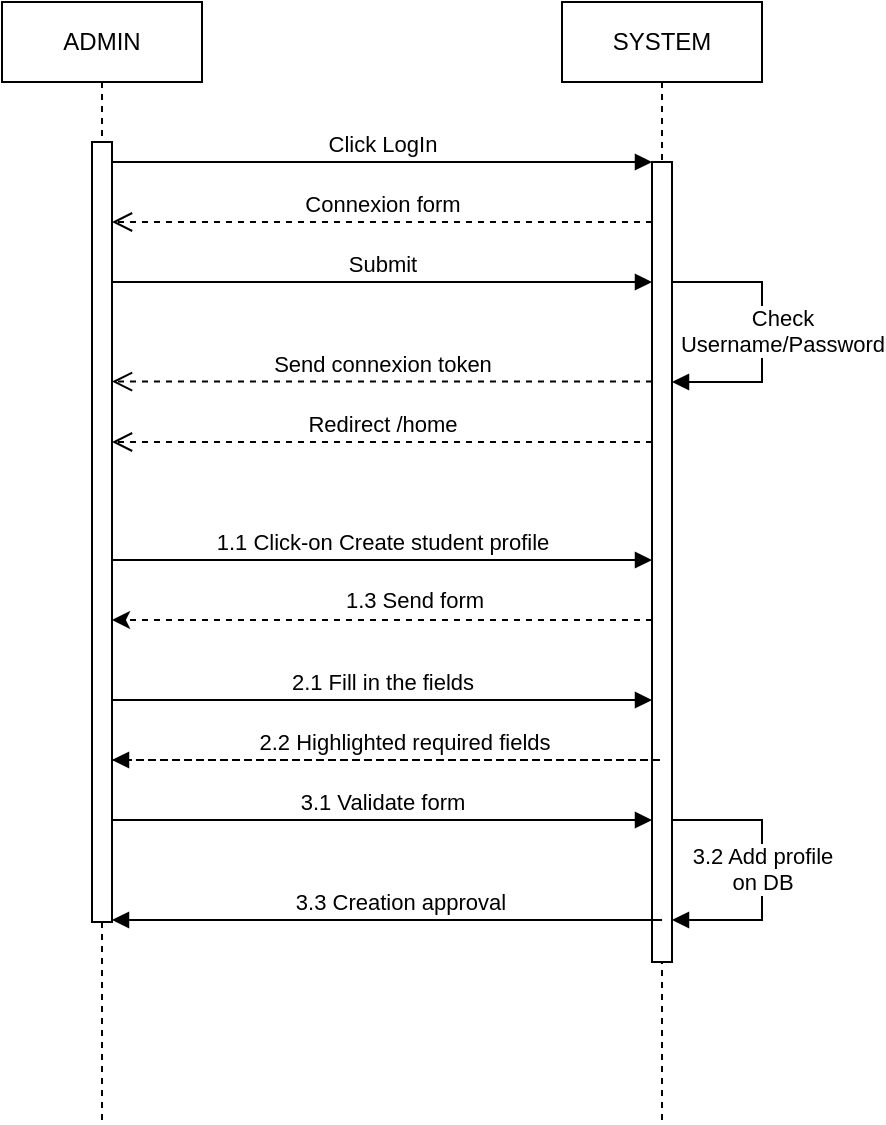<mxfile version="24.8.3">
  <diagram name="Page-1" id="2YBvvXClWsGukQMizWep">
    <mxGraphModel dx="797" dy="423" grid="1" gridSize="10" guides="1" tooltips="1" connect="1" arrows="1" fold="1" page="1" pageScale="1" pageWidth="850" pageHeight="1100" math="0" shadow="0">
      <root>
        <mxCell id="0" />
        <mxCell id="1" parent="0" />
        <mxCell id="aM9ryv3xv72pqoxQDRHE-1" value="ADMIN" style="shape=umlLifeline;perimeter=lifelinePerimeter;whiteSpace=wrap;html=1;container=0;dropTarget=0;collapsible=0;recursiveResize=0;outlineConnect=0;portConstraint=eastwest;newEdgeStyle={&quot;edgeStyle&quot;:&quot;elbowEdgeStyle&quot;,&quot;elbow&quot;:&quot;vertical&quot;,&quot;curved&quot;:0,&quot;rounded&quot;:0};" parent="1" vertex="1">
          <mxGeometry x="40" y="40" width="100" height="560" as="geometry" />
        </mxCell>
        <mxCell id="aM9ryv3xv72pqoxQDRHE-2" value="" style="html=1;points=[];perimeter=orthogonalPerimeter;outlineConnect=0;targetShapes=umlLifeline;portConstraint=eastwest;newEdgeStyle={&quot;edgeStyle&quot;:&quot;elbowEdgeStyle&quot;,&quot;elbow&quot;:&quot;vertical&quot;,&quot;curved&quot;:0,&quot;rounded&quot;:0};" parent="aM9ryv3xv72pqoxQDRHE-1" vertex="1">
          <mxGeometry x="45" y="70" width="10" height="390" as="geometry" />
        </mxCell>
        <mxCell id="MZ6fRMqFwM1R9yL-PDOg-14" value="" style="group" parent="1" vertex="1" connectable="0">
          <mxGeometry x="320" y="40" width="100" height="560" as="geometry" />
        </mxCell>
        <mxCell id="aM9ryv3xv72pqoxQDRHE-5" value="SYSTEM" style="shape=umlLifeline;perimeter=lifelinePerimeter;whiteSpace=wrap;html=1;container=0;dropTarget=0;collapsible=0;recursiveResize=0;outlineConnect=0;portConstraint=eastwest;newEdgeStyle={&quot;edgeStyle&quot;:&quot;elbowEdgeStyle&quot;,&quot;elbow&quot;:&quot;vertical&quot;,&quot;curved&quot;:0,&quot;rounded&quot;:0};" parent="MZ6fRMqFwM1R9yL-PDOg-14" vertex="1">
          <mxGeometry width="100" height="560" as="geometry" />
        </mxCell>
        <mxCell id="aM9ryv3xv72pqoxQDRHE-6" value="" style="html=1;points=[];perimeter=orthogonalPerimeter;outlineConnect=0;targetShapes=umlLifeline;portConstraint=eastwest;newEdgeStyle={&quot;edgeStyle&quot;:&quot;elbowEdgeStyle&quot;,&quot;elbow&quot;:&quot;vertical&quot;,&quot;curved&quot;:0,&quot;rounded&quot;:0};" parent="MZ6fRMqFwM1R9yL-PDOg-14" vertex="1">
          <mxGeometry x="45" y="80" width="10" height="400" as="geometry" />
        </mxCell>
        <mxCell id="MZ6fRMqFwM1R9yL-PDOg-7" value="3.2 Add profile&lt;br&gt;on DB" style="html=1;verticalAlign=bottom;endArrow=block;curved=0;rounded=0;" parent="MZ6fRMqFwM1R9yL-PDOg-14" edge="1">
          <mxGeometry x="0.215" width="80" relative="1" as="geometry">
            <mxPoint x="55" y="409" as="sourcePoint" />
            <mxPoint x="55" y="459" as="targetPoint" />
            <Array as="points">
              <mxPoint x="100" y="409" />
              <mxPoint x="100" y="459" />
            </Array>
            <mxPoint as="offset" />
          </mxGeometry>
        </mxCell>
        <mxCell id="MZ6fRMqFwM1R9yL-PDOg-13" value="3.3 Creation approval" style="html=1;verticalAlign=bottom;endArrow=block;edgeStyle=elbowEdgeStyle;elbow=vertical;curved=0;rounded=0;" parent="MZ6fRMqFwM1R9yL-PDOg-14" edge="1">
          <mxGeometry x="0.469" relative="1" as="geometry">
            <mxPoint x="-215" y="459" as="sourcePoint" />
            <Array as="points">
              <mxPoint x="50" y="459" />
            </Array>
            <mxPoint x="-225" y="459" as="targetPoint" />
            <mxPoint as="offset" />
          </mxGeometry>
        </mxCell>
        <mxCell id="MZ6fRMqFwM1R9yL-PDOg-8" value="3.1 Validate form" style="html=1;verticalAlign=bottom;endArrow=block;edgeStyle=elbowEdgeStyle;elbow=vertical;curved=0;rounded=0;" parent="MZ6fRMqFwM1R9yL-PDOg-14" edge="1">
          <mxGeometry relative="1" as="geometry">
            <mxPoint x="-225" y="409" as="sourcePoint" />
            <Array as="points">
              <mxPoint x="-135" y="409" />
            </Array>
            <mxPoint x="45" y="409" as="targetPoint" />
            <mxPoint as="offset" />
          </mxGeometry>
        </mxCell>
        <mxCell id="MZ6fRMqFwM1R9yL-PDOg-11" value="2.2 Highlighted required fields" style="html=1;verticalAlign=bottom;endArrow=block;edgeStyle=elbowEdgeStyle;elbow=vertical;curved=0;rounded=0;dashed=1;" parent="MZ6fRMqFwM1R9yL-PDOg-14" edge="1" source="aM9ryv3xv72pqoxQDRHE-2">
          <mxGeometry x="0.469" relative="1" as="geometry">
            <mxPoint x="-215" y="379" as="sourcePoint" />
            <Array as="points">
              <mxPoint x="50" y="379" />
            </Array>
            <mxPoint x="-225" y="379" as="targetPoint" />
            <mxPoint as="offset" />
          </mxGeometry>
        </mxCell>
        <mxCell id="MZ6fRMqFwM1R9yL-PDOg-4" value="2.1 Fill in the fields" style="html=1;verticalAlign=bottom;endArrow=block;edgeStyle=elbowEdgeStyle;elbow=vertical;curved=0;rounded=0;" parent="MZ6fRMqFwM1R9yL-PDOg-14" edge="1">
          <mxGeometry relative="1" as="geometry">
            <mxPoint x="-225" y="349" as="sourcePoint" />
            <Array as="points">
              <mxPoint x="-135" y="349" />
            </Array>
            <mxPoint x="45" y="349" as="targetPoint" />
            <mxPoint as="offset" />
          </mxGeometry>
        </mxCell>
        <mxCell id="MZ6fRMqFwM1R9yL-PDOg-2" value="" style="endArrow=classic;html=1;rounded=0;dashed=1;" parent="MZ6fRMqFwM1R9yL-PDOg-14" edge="1">
          <mxGeometry width="50" height="50" relative="1" as="geometry">
            <mxPoint x="45" y="309" as="sourcePoint" />
            <mxPoint x="-225" y="309" as="targetPoint" />
          </mxGeometry>
        </mxCell>
        <mxCell id="MZ6fRMqFwM1R9yL-PDOg-3" value="1.3 Send form" style="edgeLabel;html=1;align=center;verticalAlign=middle;resizable=0;points=[];" parent="MZ6fRMqFwM1R9yL-PDOg-2" vertex="1" connectable="0">
          <mxGeometry x="-0.314" y="1" relative="1" as="geometry">
            <mxPoint x="-27" y="-11" as="offset" />
          </mxGeometry>
        </mxCell>
        <mxCell id="aM9ryv3xv72pqoxQDRHE-7" value="1.1 Click-on Create student profile" style="html=1;verticalAlign=bottom;endArrow=block;edgeStyle=elbowEdgeStyle;elbow=vertical;curved=0;rounded=0;" parent="MZ6fRMqFwM1R9yL-PDOg-14" edge="1">
          <mxGeometry x="0.001" relative="1" as="geometry">
            <mxPoint x="-225" y="279" as="sourcePoint" />
            <Array as="points">
              <mxPoint x="-140" y="279" />
            </Array>
            <mxPoint as="offset" />
            <mxPoint x="45" y="279" as="targetPoint" />
          </mxGeometry>
        </mxCell>
        <mxCell id="v0MgDXDGJ9J9QG9YZ7CU-4" value="&lt;div&gt;Check&lt;/div&gt;&lt;div&gt;Username/Password&lt;/div&gt;" style="html=1;verticalAlign=bottom;endArrow=block;curved=0;rounded=0;" edge="1" parent="MZ6fRMqFwM1R9yL-PDOg-14">
          <mxGeometry x="0.214" y="10" width="80" relative="1" as="geometry">
            <mxPoint x="55" y="140" as="sourcePoint" />
            <mxPoint x="55" y="190" as="targetPoint" />
            <Array as="points">
              <mxPoint x="100" y="140" />
              <mxPoint x="100" y="190" />
            </Array>
            <mxPoint as="offset" />
          </mxGeometry>
        </mxCell>
        <mxCell id="v0MgDXDGJ9J9QG9YZ7CU-6" value="Redirect /home" style="html=1;verticalAlign=bottom;endArrow=open;dashed=1;endSize=8;curved=0;rounded=0;" edge="1" parent="MZ6fRMqFwM1R9yL-PDOg-14">
          <mxGeometry relative="1" as="geometry">
            <mxPoint x="45" y="220" as="sourcePoint" />
            <mxPoint x="-225" y="220" as="targetPoint" />
            <Array as="points" />
          </mxGeometry>
        </mxCell>
        <mxCell id="v0MgDXDGJ9J9QG9YZ7CU-1" value="Click LogIn" style="html=1;verticalAlign=bottom;endArrow=block;curved=0;rounded=0;" edge="1" parent="1">
          <mxGeometry width="80" relative="1" as="geometry">
            <mxPoint x="95" y="120" as="sourcePoint" />
            <mxPoint x="365" y="120" as="targetPoint" />
          </mxGeometry>
        </mxCell>
        <mxCell id="v0MgDXDGJ9J9QG9YZ7CU-2" value="Connexion form" style="html=1;verticalAlign=bottom;endArrow=open;dashed=1;endSize=8;curved=0;rounded=0;" edge="1" parent="1" source="aM9ryv3xv72pqoxQDRHE-6" target="aM9ryv3xv72pqoxQDRHE-2">
          <mxGeometry relative="1" as="geometry">
            <mxPoint x="360" y="170" as="sourcePoint" />
            <mxPoint x="160" y="210" as="targetPoint" />
            <Array as="points">
              <mxPoint x="320" y="150" />
            </Array>
          </mxGeometry>
        </mxCell>
        <mxCell id="v0MgDXDGJ9J9QG9YZ7CU-3" value="Submit" style="html=1;verticalAlign=bottom;endArrow=block;curved=0;rounded=0;" edge="1" parent="1">
          <mxGeometry width="80" relative="1" as="geometry">
            <mxPoint x="95" y="180" as="sourcePoint" />
            <mxPoint x="365" y="180" as="targetPoint" />
          </mxGeometry>
        </mxCell>
        <mxCell id="v0MgDXDGJ9J9QG9YZ7CU-5" value="Send connexion token" style="html=1;verticalAlign=bottom;endArrow=open;dashed=1;endSize=8;curved=0;rounded=0;" edge="1" parent="1">
          <mxGeometry relative="1" as="geometry">
            <mxPoint x="365" y="229.76" as="sourcePoint" />
            <mxPoint x="95" y="229.76" as="targetPoint" />
            <Array as="points" />
          </mxGeometry>
        </mxCell>
      </root>
    </mxGraphModel>
  </diagram>
</mxfile>
